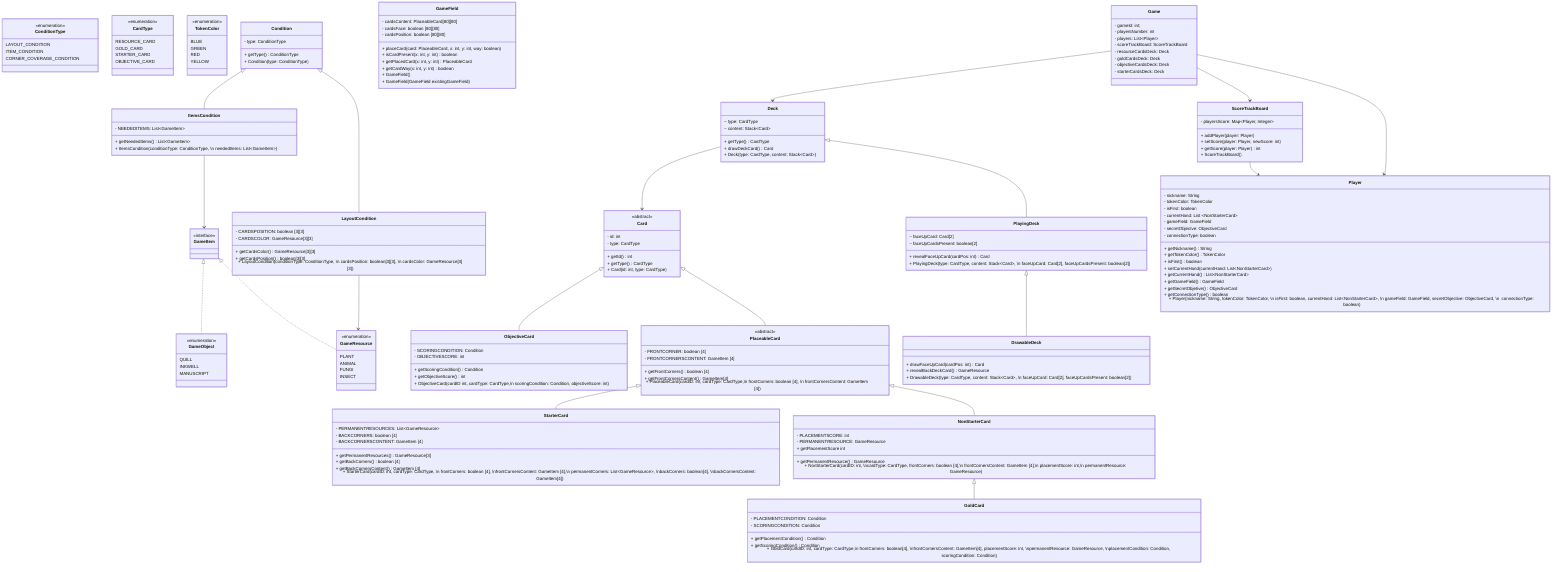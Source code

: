 classDiagram

    %% --------------------------------
    %% Enumerations
    %% --------------------------------

    class ConditionType {
        <<enumeration>>
        LAYOUT_CONDITION
        ITEM_CONDITION
        CORNER_COVERAGE_CONDITION
    }
    class CardType {
        <<enumeration>>
        RESOURCE_CARD
        GOLD_CARD
        STARTER_CARD
        OBJECTIVE_CARD
    }
    class TokenColor {
        <<enumeration>>
        BLUE
        GREEN
        RED
        YELLOW
    }
    class GameItem {
        <<interface>>
    }
    class GameObject {
        <<enumeration>>
        QUILL
        INKWELL
        MANUSCRIPT
    }
    class GameResource {
        <<enumeration>>
        PLANT
        ANIMAL
        FUNGI
        INSECT
    }
    GameItem <|.. GameResource
    GameItem <|.. GameObject

    %% --------------------------------
    %% Cards
    %% --------------------------------
    class Card {
        <<abstract>>
        - id: int
        - type: CardType
        + getId() int
        + getType() CardType
        + Card (id: int, type: CardType)
    }
    class ObjectiveCard {
        - SCORINGCONDITION: Condition
        - OBJECTIVESCORE: int
        + getScoringCondition() Condition
        + getObjectiveScore() int
        + ObjectiveCard(cardID int, cardType: CardType,\n scoringCondition: Condition, objectiveScore: int)
    }
    Card <|-- ObjectiveCard
    class PlaceableCard {
        <<abstract>>
        - FRONTCORNER: boolean [4]
        - FRONTCORNERSCONTENT: GameItem [4]
        + getFrontCorners() boolean [4]
        + getFrontCornersContent() GameItem[4]
        + PlaceableCard (cardID: int, cardType: CardType,\n frontCorners: boolean [4], \n frontCornersContent: GameItem [4])
    }
    Card <|-- PlaceableCard
    class StarterCard {
        - PERMANENTRESOURCES: List~GameResource~
        - BACKCORNERS: boolean [4]
        - BACKCORNERSCONTENT: GameItem [4]
        + getPermanentResources() GameResource[3]
        + getBackCorners() boolean [4]
        + getBackCornersContent() GameItem [4]
        + StarterCard(cardID: int, cardType: CardType, \n frontCorners: boolean [4], \nfrontCornersContent: GameItem [4],\n permanentCorners: List~GameResource~, \nbackCorners: boolean[4], \nbackCornersContent: GameItem[4])
    }
    PlaceableCard <|-- StarterCard
    class NonStarterCard {
        - PLACEMENTSCORE: int
        - PERMANENTRESOURCE: GameResource
        + getPermanentResource() GameResource
        + getPlacementScore int
        + NonStarterCard(cardID: int, \ncardType: CardType, frontCorners: boolean [4],\n frontCornersContent: GameItem [4],\n placementScore: int,\n permanentResource: GameResource)
    }
    PlaceableCard <|-- NonStarterCard
    class GoldCard {
        - PLACEMENTCONDITION: Condition
        - SCORINGCONDITION: Condition
        + getPlacementCondition() Condition
        + getScoringCondition() Condition
        + GoldCard(cardID: int, cardType: CardType,\n frontCorners: boolean[4], \nfrontCornersContent: GameItem[4], placementScore: int, \npermanentResource: GameResource, \nplacementCondition: Condition, scoringCondition: Condition)
    }
    NonStarterCard <|-- GoldCard

    %% --------------------------------
    %% Decks
    %% --------------------------------
    Deck <|-- PlayingDeck
    PlayingDeck <|-- DrawableDeck
    Deck --> Card
    class Deck{
        ~ type: CardType
        ~ content: Stack~Card~
        + getType() CardType
        + drawDeckCard() Card
        + Deck(type: CardType, content: Stack~Card~)
    }
    class PlayingDeck{
        ~ faceUpCard: Card[2]
        ~ faceUpCardsPresent: boolean[2]
        + revealFaceUpCard(cardPos: int) Card
        + PlayingDeck(type: CardType, content: Stack~Card~, \n faceUpCard: Card[2], faceUpCardsPresent: boolean[2])
    }
    class DrawableDeck{
        + drawFaceUpCard(cardPos: int) Card
        + revealBackDeckCard() GameResource
        + DrawableDeck(type: CardType, content: Stack~Card~, \n faceUpCard: Card[2], faceUpCardsPresent: boolean[2])
    }

    %% --------------------------------
    %% Conditions
    %% --------------------------------
    class Condition {
        - type: ConditionType
        + getType() ConditionType
        + Condition(type: ConditionType)
    }
    LayoutCondition --> GameResource
    class LayoutCondition {
        - CARDSPOSITION: boolean [3][3]
        - CARDSCOLOR: GameResource[3][3]
        + getCardsColor() GameResource[3][3]
        + getCardsPosition() boolean[3][3]
        + LayoutCondition(conditionType: ConditionType, \n cardsPosition: boolean[3][3], \n cardsColor: GameResource[3][3])
    }
    ItemsCondition --> GameItem
    class ItemsCondition {
        - NEEDEDITEMS: List~GameItem~
        + getNeededItems() List~GameItem~
        + ItemsCondition(conditionType: ConditionType, \n neededItems: List~GameItem~)
    }


    class GameField {
        - cardsContent: PlaceableCard[80][80]
        - cardsFace: boolean [80][80]
        - cardsPosition: boolean [80][80]
        + placeCard(card: PlaceableCard, x: int, y: int, way: boolean)
        + isCardPresent(x: int, y: int) boolean
        + getPlacedCard(x: int, y: int) PlaceableCard
        + getCardWay(x: int, y: int) boolean
        + GameField()
        + GameField(GameField existingGameField)
    }
    ScoreTrackBoard --> Player
    class ScoreTrackBoard {
        - playersScore: Map~Player, Integer~
        + addPlayer(player: Player)
        + setScore(player: Player, newScore: int)
        + getScore(player: Player) int
        + ScoreTrackBoard()
    }
    Game --> Deck
    Game --> ScoreTrackBoard
    Game --> Player
    class Game {
        - gameId: int;
        - playersNumber: int
        - players: List~Player~
        - scoreTrackBoard: ScoreTrackBoard
        - resourceCardsDeck: Deck
        - goldCardsDeck: Deck
        - objectiveCardsDeck: Deck
        - starterCardsDeck: Deck
    }
    Condition <|-- LayoutCondition
    Condition <|-- ItemsCondition
    class Player {
        - nickname: String
        - tokenColor: TokenColor
        - isFirst: boolean
        - currentHand: List ~NonStarterCard~
        - gameField: GameField
        - secretObjectve: ObjectiveCard
        - connectionType: boolean
        + getNickname() String
        + getTokenColor() TokenColor
        + isFirst() boolean
        + setCurrentHand(currentHand: List~NonStarterCard~)
        + getCurrentHand() List~NonStarterCard~
        + getGameField() GameField
        + getSecretObjetive() ObjectiveCard
        + getConnectionType() boolean
        + Player(nickname: String, tokenColor: TokenColor, \n isFirst: boolean, currentHand: List~NonStarterCard~, \n gameField: GameField, secretObjective: ObjectiveCard, \n  connectionType: boolean)
    }